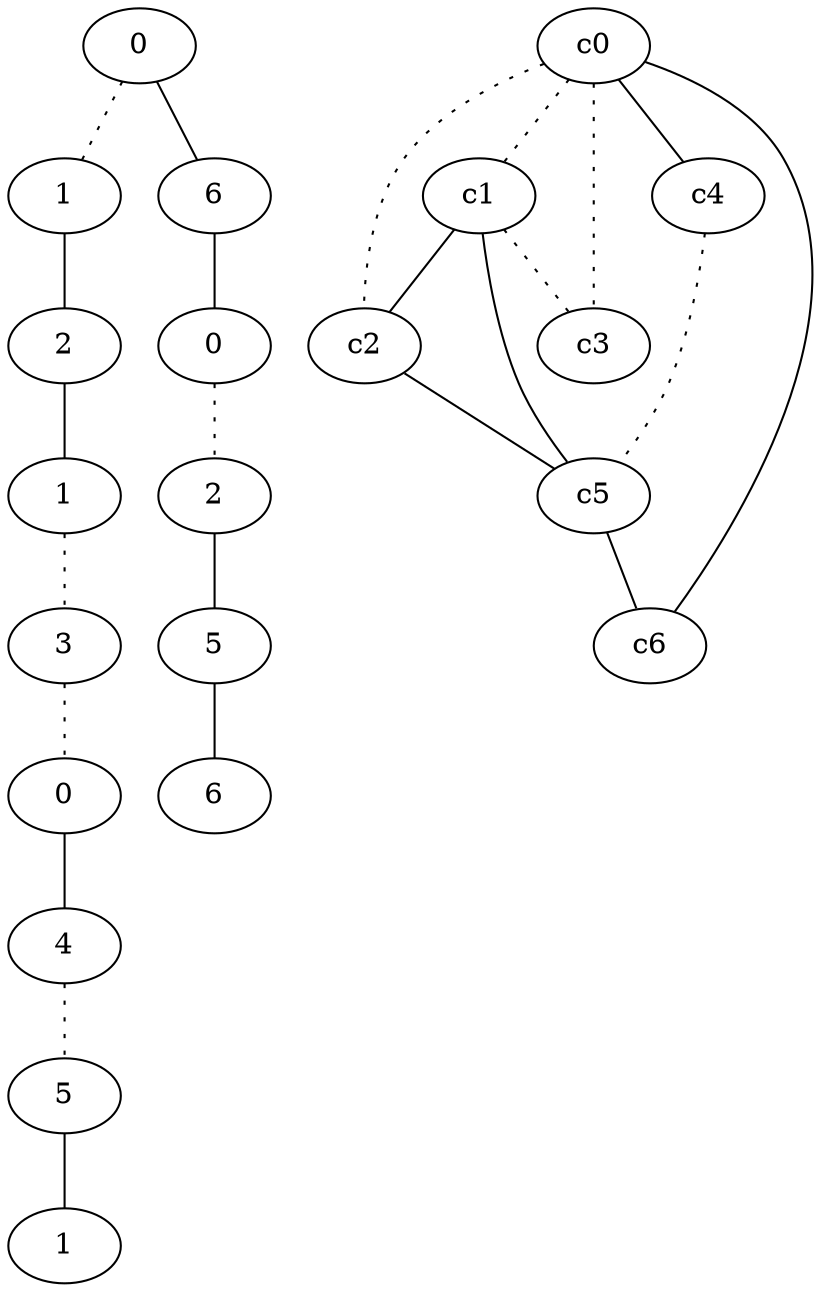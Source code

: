 graph {
a0[label=0];
a1[label=1];
a2[label=2];
a3[label=1];
a4[label=3];
a5[label=0];
a6[label=4];
a7[label=5];
a8[label=1];
a9[label=6];
a10[label=0];
a11[label=2];
a12[label=5];
a13[label=6];
a0 -- a1 [style=dotted];
a0 -- a9;
a1 -- a2;
a2 -- a3;
a3 -- a4 [style=dotted];
a4 -- a5 [style=dotted];
a5 -- a6;
a6 -- a7 [style=dotted];
a7 -- a8;
a9 -- a10;
a10 -- a11 [style=dotted];
a11 -- a12;
a12 -- a13;
c0 -- c1 [style=dotted];
c0 -- c2 [style=dotted];
c0 -- c3 [style=dotted];
c0 -- c4;
c0 -- c6;
c1 -- c2;
c1 -- c3 [style=dotted];
c1 -- c5;
c2 -- c5;
c4 -- c5 [style=dotted];
c5 -- c6;
}
